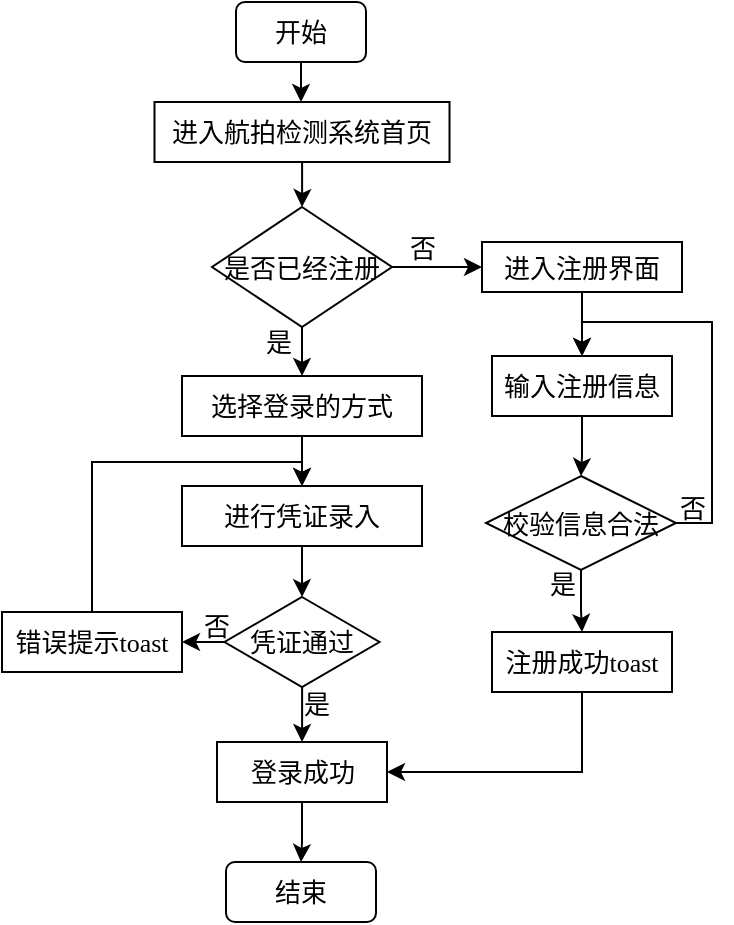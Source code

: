 <mxfile version="26.1.0">
  <diagram name="第 1 页" id="aGi-rofj-Qvo6CA43yql">
    <mxGraphModel dx="928" dy="468" grid="1" gridSize="10" guides="1" tooltips="1" connect="1" arrows="1" fold="1" page="1" pageScale="1" pageWidth="827" pageHeight="1169" math="0" shadow="0">
      <root>
        <mxCell id="0" />
        <mxCell id="1" parent="0" />
        <mxCell id="hrZ-a2nCT1J37rPOq_Vz-6" style="edgeStyle=orthogonalEdgeStyle;rounded=0;orthogonalLoop=1;jettySize=auto;html=1;entryX=0.5;entryY=0;entryDx=0;entryDy=0;fontFamily=宋体;fontSource=https%3A%2F%2Ffonts.googleapis.com%2Fcss%3Ffamily%3D%25E5%25AE%258B%25E4%25BD%2593;fontSize=13;" parent="1" source="hrZ-a2nCT1J37rPOq_Vz-1" target="hrZ-a2nCT1J37rPOq_Vz-2" edge="1">
          <mxGeometry relative="1" as="geometry" />
        </mxCell>
        <mxCell id="hrZ-a2nCT1J37rPOq_Vz-1" value="开始" style="rounded=1;whiteSpace=wrap;html=1;fontFamily=宋体;fontSource=https%3A%2F%2Ffonts.googleapis.com%2Fcss%3Ffamily%3D%25E5%25AE%258B%25E4%25BD%2593;fontSize=13;" parent="1" vertex="1">
          <mxGeometry x="367" y="100" width="65" height="30" as="geometry" />
        </mxCell>
        <mxCell id="hrZ-a2nCT1J37rPOq_Vz-7" style="edgeStyle=orthogonalEdgeStyle;rounded=0;orthogonalLoop=1;jettySize=auto;html=1;entryX=0.5;entryY=0;entryDx=0;entryDy=0;fontFamily=宋体;fontSource=https%3A%2F%2Ffonts.googleapis.com%2Fcss%3Ffamily%3D%25E5%25AE%258B%25E4%25BD%2593;fontSize=13;" parent="1" source="hrZ-a2nCT1J37rPOq_Vz-2" target="hrZ-a2nCT1J37rPOq_Vz-3" edge="1">
          <mxGeometry relative="1" as="geometry" />
        </mxCell>
        <mxCell id="hrZ-a2nCT1J37rPOq_Vz-2" value="进入航拍检测系统首页" style="rounded=0;whiteSpace=wrap;html=1;fontFamily=宋体;fontSource=https%3A%2F%2Ffonts.googleapis.com%2Fcss%3Ffamily%3D%25E5%25AE%258B%25E4%25BD%2593;fontSize=13;" parent="1" vertex="1">
          <mxGeometry x="326.25" y="150" width="147.5" height="30" as="geometry" />
        </mxCell>
        <mxCell id="hrZ-a2nCT1J37rPOq_Vz-8" style="edgeStyle=orthogonalEdgeStyle;rounded=0;orthogonalLoop=1;jettySize=auto;html=1;entryX=0.5;entryY=0;entryDx=0;entryDy=0;fontFamily=宋体;fontSource=https%3A%2F%2Ffonts.googleapis.com%2Fcss%3Ffamily%3D%25E5%25AE%258B%25E4%25BD%2593;fontSize=13;" parent="1" source="hrZ-a2nCT1J37rPOq_Vz-3" target="hrZ-a2nCT1J37rPOq_Vz-5" edge="1">
          <mxGeometry relative="1" as="geometry" />
        </mxCell>
        <mxCell id="hrZ-a2nCT1J37rPOq_Vz-9" style="edgeStyle=orthogonalEdgeStyle;rounded=0;orthogonalLoop=1;jettySize=auto;html=1;entryX=0;entryY=0.5;entryDx=0;entryDy=0;fontFamily=宋体;fontSource=https%3A%2F%2Ffonts.googleapis.com%2Fcss%3Ffamily%3D%25E5%25AE%258B%25E4%25BD%2593;fontSize=13;" parent="1" source="hrZ-a2nCT1J37rPOq_Vz-3" target="hrZ-a2nCT1J37rPOq_Vz-4" edge="1">
          <mxGeometry relative="1" as="geometry" />
        </mxCell>
        <mxCell id="hrZ-a2nCT1J37rPOq_Vz-3" value="是否已经注册" style="rhombus;whiteSpace=wrap;html=1;fontFamily=宋体;fontSource=https%3A%2F%2Ffonts.googleapis.com%2Fcss%3Ffamily%3D%25E5%25AE%258B%25E4%25BD%2593;fontSize=13;" parent="1" vertex="1">
          <mxGeometry x="355" y="202.5" width="90" height="60" as="geometry" />
        </mxCell>
        <mxCell id="hrZ-a2nCT1J37rPOq_Vz-18" style="edgeStyle=orthogonalEdgeStyle;rounded=0;orthogonalLoop=1;jettySize=auto;html=1;fontFamily=宋体;fontSource=https%3A%2F%2Ffonts.googleapis.com%2Fcss%3Ffamily%3D%25E5%25AE%258B%25E4%25BD%2593;fontSize=13;" parent="1" source="hrZ-a2nCT1J37rPOq_Vz-4" target="hrZ-a2nCT1J37rPOq_Vz-13" edge="1">
          <mxGeometry relative="1" as="geometry" />
        </mxCell>
        <mxCell id="hrZ-a2nCT1J37rPOq_Vz-4" value="进入注册界面" style="rounded=0;whiteSpace=wrap;html=1;fontFamily=宋体;fontSource=https%3A%2F%2Ffonts.googleapis.com%2Fcss%3Ffamily%3D%25E5%25AE%258B%25E4%25BD%2593;fontSize=13;" parent="1" vertex="1">
          <mxGeometry x="490" y="220" width="100" height="25" as="geometry" />
        </mxCell>
        <mxCell id="hrZ-a2nCT1J37rPOq_Vz-16" style="edgeStyle=orthogonalEdgeStyle;rounded=0;orthogonalLoop=1;jettySize=auto;html=1;entryX=0.5;entryY=0;entryDx=0;entryDy=0;fontFamily=宋体;fontSource=https%3A%2F%2Ffonts.googleapis.com%2Fcss%3Ffamily%3D%25E5%25AE%258B%25E4%25BD%2593;fontSize=13;" parent="1" source="hrZ-a2nCT1J37rPOq_Vz-5" target="hrZ-a2nCT1J37rPOq_Vz-10" edge="1">
          <mxGeometry relative="1" as="geometry" />
        </mxCell>
        <mxCell id="hrZ-a2nCT1J37rPOq_Vz-5" value="选择登录的方式" style="rounded=0;whiteSpace=wrap;html=1;fontFamily=宋体;fontSource=https%3A%2F%2Ffonts.googleapis.com%2Fcss%3Ffamily%3D%25E5%25AE%258B%25E4%25BD%2593;fontSize=13;" parent="1" vertex="1">
          <mxGeometry x="340" y="287" width="120" height="30" as="geometry" />
        </mxCell>
        <mxCell id="hrZ-a2nCT1J37rPOq_Vz-17" style="edgeStyle=orthogonalEdgeStyle;rounded=0;orthogonalLoop=1;jettySize=auto;html=1;fontFamily=宋体;fontSource=https%3A%2F%2Ffonts.googleapis.com%2Fcss%3Ffamily%3D%25E5%25AE%258B%25E4%25BD%2593;fontSize=13;" parent="1" source="hrZ-a2nCT1J37rPOq_Vz-10" target="hrZ-a2nCT1J37rPOq_Vz-11" edge="1">
          <mxGeometry relative="1" as="geometry" />
        </mxCell>
        <mxCell id="hrZ-a2nCT1J37rPOq_Vz-10" value="进行凭证录入" style="rounded=0;whiteSpace=wrap;html=1;fontFamily=宋体;fontSource=https%3A%2F%2Ffonts.googleapis.com%2Fcss%3Ffamily%3D%25E5%25AE%258B%25E4%25BD%2593;fontSize=13;" parent="1" vertex="1">
          <mxGeometry x="340" y="342" width="120" height="30" as="geometry" />
        </mxCell>
        <mxCell id="hrZ-a2nCT1J37rPOq_Vz-22" style="edgeStyle=orthogonalEdgeStyle;rounded=0;orthogonalLoop=1;jettySize=auto;html=1;entryX=1;entryY=0.5;entryDx=0;entryDy=0;fontFamily=宋体;fontSource=https%3A%2F%2Ffonts.googleapis.com%2Fcss%3Ffamily%3D%25E5%25AE%258B%25E4%25BD%2593;fontSize=13;" parent="1" source="hrZ-a2nCT1J37rPOq_Vz-11" target="hrZ-a2nCT1J37rPOq_Vz-21" edge="1">
          <mxGeometry relative="1" as="geometry" />
        </mxCell>
        <mxCell id="hrZ-a2nCT1J37rPOq_Vz-27" style="edgeStyle=orthogonalEdgeStyle;rounded=0;orthogonalLoop=1;jettySize=auto;html=1;entryX=0.5;entryY=0;entryDx=0;entryDy=0;fontFamily=宋体;fontSource=https%3A%2F%2Ffonts.googleapis.com%2Fcss%3Ffamily%3D%25E5%25AE%258B%25E4%25BD%2593;fontSize=13;" parent="1" source="hrZ-a2nCT1J37rPOq_Vz-11" target="hrZ-a2nCT1J37rPOq_Vz-26" edge="1">
          <mxGeometry relative="1" as="geometry" />
        </mxCell>
        <mxCell id="hrZ-a2nCT1J37rPOq_Vz-11" value="凭证通过" style="rhombus;whiteSpace=wrap;html=1;fontFamily=宋体;fontSource=https%3A%2F%2Ffonts.googleapis.com%2Fcss%3Ffamily%3D%25E5%25AE%258B%25E4%25BD%2593;fontSize=13;" parent="1" vertex="1">
          <mxGeometry x="361.25" y="397.5" width="77.5" height="45" as="geometry" />
        </mxCell>
        <mxCell id="hrZ-a2nCT1J37rPOq_Vz-19" style="edgeStyle=orthogonalEdgeStyle;rounded=0;orthogonalLoop=1;jettySize=auto;html=1;entryX=0.5;entryY=0;entryDx=0;entryDy=0;fontFamily=宋体;fontSource=https%3A%2F%2Ffonts.googleapis.com%2Fcss%3Ffamily%3D%25E5%25AE%258B%25E4%25BD%2593;fontSize=13;" parent="1" source="hrZ-a2nCT1J37rPOq_Vz-13" target="hrZ-a2nCT1J37rPOq_Vz-15" edge="1">
          <mxGeometry relative="1" as="geometry" />
        </mxCell>
        <mxCell id="hrZ-a2nCT1J37rPOq_Vz-13" value="输入注册信息" style="rounded=0;whiteSpace=wrap;html=1;fontFamily=宋体;fontSource=https%3A%2F%2Ffonts.googleapis.com%2Fcss%3Ffamily%3D%25E5%25AE%258B%25E4%25BD%2593;fontSize=13;" parent="1" vertex="1">
          <mxGeometry x="495" y="277" width="90" height="30" as="geometry" />
        </mxCell>
        <mxCell id="hrZ-a2nCT1J37rPOq_Vz-20" style="edgeStyle=orthogonalEdgeStyle;rounded=0;orthogonalLoop=1;jettySize=auto;html=1;entryX=0.5;entryY=0;entryDx=0;entryDy=0;exitX=1;exitY=0.5;exitDx=0;exitDy=0;fontFamily=宋体;fontSource=https%3A%2F%2Ffonts.googleapis.com%2Fcss%3Ffamily%3D%25E5%25AE%258B%25E4%25BD%2593;fontSize=13;" parent="1" source="hrZ-a2nCT1J37rPOq_Vz-15" target="hrZ-a2nCT1J37rPOq_Vz-13" edge="1">
          <mxGeometry relative="1" as="geometry">
            <mxPoint x="584.981" y="355.013" as="sourcePoint" />
            <mxPoint x="540" y="270" as="targetPoint" />
            <Array as="points">
              <mxPoint x="605" y="361" />
              <mxPoint x="605" y="260" />
              <mxPoint x="540" y="260" />
            </Array>
          </mxGeometry>
        </mxCell>
        <mxCell id="hrZ-a2nCT1J37rPOq_Vz-30" style="edgeStyle=orthogonalEdgeStyle;rounded=0;orthogonalLoop=1;jettySize=auto;html=1;entryX=0.5;entryY=0;entryDx=0;entryDy=0;fontFamily=宋体;fontSource=https%3A%2F%2Ffonts.googleapis.com%2Fcss%3Ffamily%3D%25E5%25AE%258B%25E4%25BD%2593;fontSize=13;" parent="1" source="hrZ-a2nCT1J37rPOq_Vz-15" target="hrZ-a2nCT1J37rPOq_Vz-29" edge="1">
          <mxGeometry relative="1" as="geometry" />
        </mxCell>
        <mxCell id="hrZ-a2nCT1J37rPOq_Vz-15" value="校验信息合法" style="rhombus;whiteSpace=wrap;html=1;fontFamily=宋体;fontSource=https%3A%2F%2Ffonts.googleapis.com%2Fcss%3Ffamily%3D%25E5%25AE%258B%25E4%25BD%2593;fontSize=13;" parent="1" vertex="1">
          <mxGeometry x="492" y="337" width="95" height="47" as="geometry" />
        </mxCell>
        <mxCell id="hrZ-a2nCT1J37rPOq_Vz-23" style="edgeStyle=orthogonalEdgeStyle;rounded=0;orthogonalLoop=1;jettySize=auto;html=1;exitX=0.5;exitY=0;exitDx=0;exitDy=0;entryX=0.5;entryY=0;entryDx=0;entryDy=0;fontFamily=宋体;fontSource=https%3A%2F%2Ffonts.googleapis.com%2Fcss%3Ffamily%3D%25E5%25AE%258B%25E4%25BD%2593;fontSize=13;" parent="1" source="hrZ-a2nCT1J37rPOq_Vz-21" target="hrZ-a2nCT1J37rPOq_Vz-10" edge="1">
          <mxGeometry relative="1" as="geometry">
            <mxPoint x="281.385" y="330" as="targetPoint" />
            <Array as="points">
              <mxPoint x="295" y="330" />
              <mxPoint x="400" y="330" />
            </Array>
          </mxGeometry>
        </mxCell>
        <mxCell id="hrZ-a2nCT1J37rPOq_Vz-21" value="错误提示toast" style="rounded=0;whiteSpace=wrap;html=1;fontFamily=宋体;fontSource=https%3A%2F%2Ffonts.googleapis.com%2Fcss%3Ffamily%3D%25E5%25AE%258B%25E4%25BD%2593;fontSize=13;" parent="1" vertex="1">
          <mxGeometry x="250" y="405" width="90" height="30" as="geometry" />
        </mxCell>
        <mxCell id="hrZ-a2nCT1J37rPOq_Vz-33" style="edgeStyle=orthogonalEdgeStyle;rounded=0;orthogonalLoop=1;jettySize=auto;html=1;entryX=0.5;entryY=0;entryDx=0;entryDy=0;fontFamily=宋体;fontSource=https%3A%2F%2Ffonts.googleapis.com%2Fcss%3Ffamily%3D%25E5%25AE%258B%25E4%25BD%2593;fontSize=13;" parent="1" source="hrZ-a2nCT1J37rPOq_Vz-26" target="hrZ-a2nCT1J37rPOq_Vz-32" edge="1">
          <mxGeometry relative="1" as="geometry" />
        </mxCell>
        <mxCell id="hrZ-a2nCT1J37rPOq_Vz-26" value="登录成功" style="rounded=0;whiteSpace=wrap;html=1;fontFamily=宋体;fontSource=https%3A%2F%2Ffonts.googleapis.com%2Fcss%3Ffamily%3D%25E5%25AE%258B%25E4%25BD%2593;fontSize=13;" parent="1" vertex="1">
          <mxGeometry x="357.5" y="470" width="85" height="30" as="geometry" />
        </mxCell>
        <mxCell id="hrZ-a2nCT1J37rPOq_Vz-31" style="edgeStyle=orthogonalEdgeStyle;rounded=0;orthogonalLoop=1;jettySize=auto;html=1;entryX=1;entryY=0.5;entryDx=0;entryDy=0;fontFamily=宋体;fontSource=https%3A%2F%2Ffonts.googleapis.com%2Fcss%3Ffamily%3D%25E5%25AE%258B%25E4%25BD%2593;fontSize=13;" parent="1" source="hrZ-a2nCT1J37rPOq_Vz-29" target="hrZ-a2nCT1J37rPOq_Vz-26" edge="1">
          <mxGeometry relative="1" as="geometry">
            <Array as="points">
              <mxPoint x="540" y="485" />
            </Array>
          </mxGeometry>
        </mxCell>
        <mxCell id="hrZ-a2nCT1J37rPOq_Vz-29" value="注册成功toast" style="rounded=0;whiteSpace=wrap;html=1;fontFamily=宋体;fontSource=https%3A%2F%2Ffonts.googleapis.com%2Fcss%3Ffamily%3D%25E5%25AE%258B%25E4%25BD%2593;fontSize=13;" parent="1" vertex="1">
          <mxGeometry x="495" y="415" width="90" height="30" as="geometry" />
        </mxCell>
        <mxCell id="hrZ-a2nCT1J37rPOq_Vz-32" value="结束" style="rounded=1;whiteSpace=wrap;html=1;fontFamily=宋体;fontSource=https%3A%2F%2Ffonts.googleapis.com%2Fcss%3Ffamily%3D%25E5%25AE%258B%25E4%25BD%2593;fontSize=13;" parent="1" vertex="1">
          <mxGeometry x="362" y="530" width="75" height="30" as="geometry" />
        </mxCell>
        <mxCell id="hrZ-a2nCT1J37rPOq_Vz-34" value="否" style="text;html=1;align=center;verticalAlign=middle;resizable=0;points=[];autosize=1;strokeColor=none;fillColor=none;fontFamily=宋体;fontSource=https%3A%2F%2Ffonts.googleapis.com%2Fcss%3Ffamily%3D%25E5%25AE%258B%25E4%25BD%2593;fontSize=13;" parent="1" vertex="1">
          <mxGeometry x="440" y="208" width="40" height="30" as="geometry" />
        </mxCell>
        <mxCell id="hrZ-a2nCT1J37rPOq_Vz-35" value="是" style="text;html=1;align=center;verticalAlign=middle;resizable=0;points=[];autosize=1;strokeColor=none;fillColor=none;fontFamily=宋体;fontSource=https%3A%2F%2Ffonts.googleapis.com%2Fcss%3Ffamily%3D%25E5%25AE%258B%25E4%25BD%2593;fontSize=13;" parent="1" vertex="1">
          <mxGeometry x="368" y="255" width="40" height="30" as="geometry" />
        </mxCell>
        <mxCell id="hrZ-a2nCT1J37rPOq_Vz-36" value="是" style="text;html=1;align=center;verticalAlign=middle;resizable=0;points=[];autosize=1;strokeColor=none;fillColor=none;fontFamily=宋体;fontSource=https%3A%2F%2Ffonts.googleapis.com%2Fcss%3Ffamily%3D%25E5%25AE%258B%25E4%25BD%2593;fontSize=13;" parent="1" vertex="1">
          <mxGeometry x="387" y="436" width="40" height="30" as="geometry" />
        </mxCell>
        <mxCell id="hrZ-a2nCT1J37rPOq_Vz-37" value="否" style="text;html=1;align=center;verticalAlign=middle;resizable=0;points=[];autosize=1;strokeColor=none;fillColor=none;fontFamily=宋体;fontSource=https%3A%2F%2Ffonts.googleapis.com%2Fcss%3Ffamily%3D%25E5%25AE%258B%25E4%25BD%2593;fontSize=13;" parent="1" vertex="1">
          <mxGeometry x="337" y="397" width="40" height="30" as="geometry" />
        </mxCell>
        <mxCell id="hrZ-a2nCT1J37rPOq_Vz-38" value="否" style="text;html=1;align=center;verticalAlign=middle;resizable=0;points=[];autosize=1;strokeColor=none;fillColor=none;fontFamily=宋体;fontSource=https%3A%2F%2Ffonts.googleapis.com%2Fcss%3Ffamily%3D%25E5%25AE%258B%25E4%25BD%2593;fontSize=13;" parent="1" vertex="1">
          <mxGeometry x="575" y="338" width="40" height="30" as="geometry" />
        </mxCell>
        <mxCell id="hrZ-a2nCT1J37rPOq_Vz-39" value="是" style="text;html=1;align=center;verticalAlign=middle;resizable=0;points=[];autosize=1;strokeColor=none;fillColor=none;fontFamily=宋体;fontSource=https%3A%2F%2Ffonts.googleapis.com%2Fcss%3Ffamily%3D%25E5%25AE%258B%25E4%25BD%2593;fontSize=13;" parent="1" vertex="1">
          <mxGeometry x="510" y="376" width="40" height="30" as="geometry" />
        </mxCell>
      </root>
    </mxGraphModel>
  </diagram>
</mxfile>
